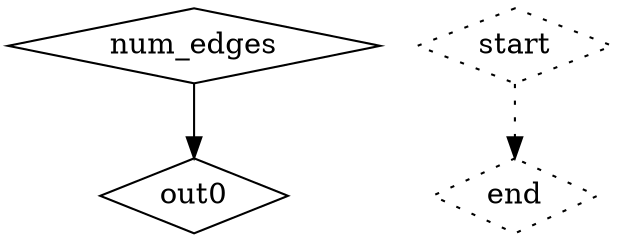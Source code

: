 Digraph G {
  splines=spline
  compound=true
  "num_edges" ["style"="solid", "shape"="diamond", "label"="num_edges", "mlir_op"="handshake.func"]
  "start" ["style"="dotted", "shape"="diamond", "label"="start", "mlir_op"="handshake.func"]
  "out0" ["style"="solid", "shape"="diamond", "label"="out0", "mlir_op"="handshake.func"]
  "end" ["style"="dotted", "shape"="diamond", "label"="end", "mlir_op"="handshake.func"]
  "num_edges" -> "out0" ["dir"="both", "style"="solid", "arrowhead"="normal", "from_idx"="0", "to"="out0", "arrowtail"="none", "from"="num_edges", "to_idx"="0"]
  "start" -> "end" ["dir"="both", "style"="dotted", "arrowhead"="normal", "from_idx"="1", "to"="end", "arrowtail"="none", "from"="start", "to_idx"="1"]
}
